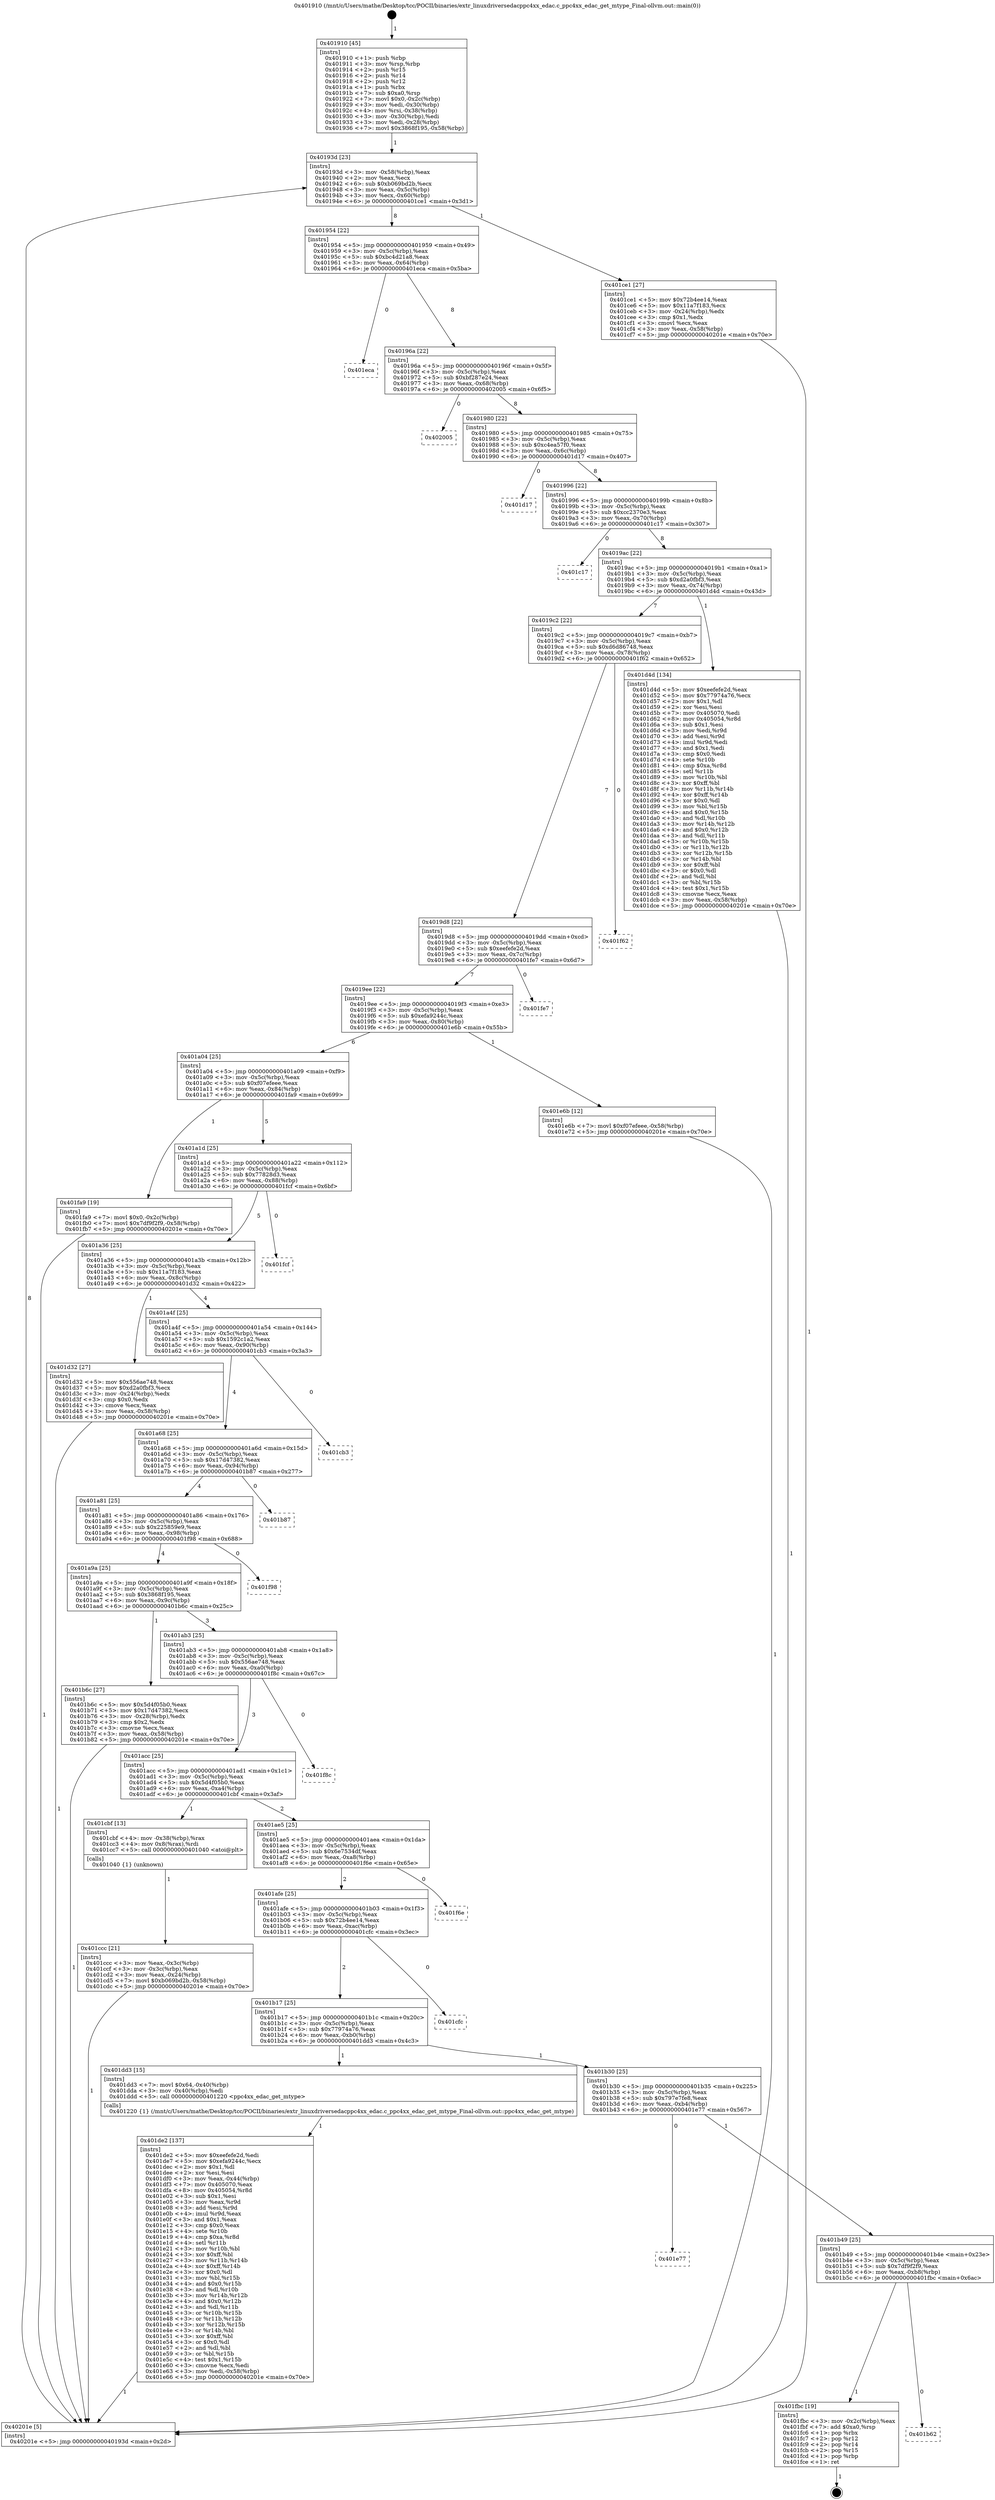 digraph "0x401910" {
  label = "0x401910 (/mnt/c/Users/mathe/Desktop/tcc/POCII/binaries/extr_linuxdriversedacppc4xx_edac.c_ppc4xx_edac_get_mtype_Final-ollvm.out::main(0))"
  labelloc = "t"
  node[shape=record]

  Entry [label="",width=0.3,height=0.3,shape=circle,fillcolor=black,style=filled]
  "0x40193d" [label="{
     0x40193d [23]\l
     | [instrs]\l
     &nbsp;&nbsp;0x40193d \<+3\>: mov -0x58(%rbp),%eax\l
     &nbsp;&nbsp;0x401940 \<+2\>: mov %eax,%ecx\l
     &nbsp;&nbsp;0x401942 \<+6\>: sub $0xb069bd2b,%ecx\l
     &nbsp;&nbsp;0x401948 \<+3\>: mov %eax,-0x5c(%rbp)\l
     &nbsp;&nbsp;0x40194b \<+3\>: mov %ecx,-0x60(%rbp)\l
     &nbsp;&nbsp;0x40194e \<+6\>: je 0000000000401ce1 \<main+0x3d1\>\l
  }"]
  "0x401ce1" [label="{
     0x401ce1 [27]\l
     | [instrs]\l
     &nbsp;&nbsp;0x401ce1 \<+5\>: mov $0x72b4ee14,%eax\l
     &nbsp;&nbsp;0x401ce6 \<+5\>: mov $0x11a7f183,%ecx\l
     &nbsp;&nbsp;0x401ceb \<+3\>: mov -0x24(%rbp),%edx\l
     &nbsp;&nbsp;0x401cee \<+3\>: cmp $0x1,%edx\l
     &nbsp;&nbsp;0x401cf1 \<+3\>: cmovl %ecx,%eax\l
     &nbsp;&nbsp;0x401cf4 \<+3\>: mov %eax,-0x58(%rbp)\l
     &nbsp;&nbsp;0x401cf7 \<+5\>: jmp 000000000040201e \<main+0x70e\>\l
  }"]
  "0x401954" [label="{
     0x401954 [22]\l
     | [instrs]\l
     &nbsp;&nbsp;0x401954 \<+5\>: jmp 0000000000401959 \<main+0x49\>\l
     &nbsp;&nbsp;0x401959 \<+3\>: mov -0x5c(%rbp),%eax\l
     &nbsp;&nbsp;0x40195c \<+5\>: sub $0xbc4d21a8,%eax\l
     &nbsp;&nbsp;0x401961 \<+3\>: mov %eax,-0x64(%rbp)\l
     &nbsp;&nbsp;0x401964 \<+6\>: je 0000000000401eca \<main+0x5ba\>\l
  }"]
  Exit [label="",width=0.3,height=0.3,shape=circle,fillcolor=black,style=filled,peripheries=2]
  "0x401eca" [label="{
     0x401eca\l
  }", style=dashed]
  "0x40196a" [label="{
     0x40196a [22]\l
     | [instrs]\l
     &nbsp;&nbsp;0x40196a \<+5\>: jmp 000000000040196f \<main+0x5f\>\l
     &nbsp;&nbsp;0x40196f \<+3\>: mov -0x5c(%rbp),%eax\l
     &nbsp;&nbsp;0x401972 \<+5\>: sub $0xbf287e24,%eax\l
     &nbsp;&nbsp;0x401977 \<+3\>: mov %eax,-0x68(%rbp)\l
     &nbsp;&nbsp;0x40197a \<+6\>: je 0000000000402005 \<main+0x6f5\>\l
  }"]
  "0x401b62" [label="{
     0x401b62\l
  }", style=dashed]
  "0x402005" [label="{
     0x402005\l
  }", style=dashed]
  "0x401980" [label="{
     0x401980 [22]\l
     | [instrs]\l
     &nbsp;&nbsp;0x401980 \<+5\>: jmp 0000000000401985 \<main+0x75\>\l
     &nbsp;&nbsp;0x401985 \<+3\>: mov -0x5c(%rbp),%eax\l
     &nbsp;&nbsp;0x401988 \<+5\>: sub $0xc4ea57f0,%eax\l
     &nbsp;&nbsp;0x40198d \<+3\>: mov %eax,-0x6c(%rbp)\l
     &nbsp;&nbsp;0x401990 \<+6\>: je 0000000000401d17 \<main+0x407\>\l
  }"]
  "0x401fbc" [label="{
     0x401fbc [19]\l
     | [instrs]\l
     &nbsp;&nbsp;0x401fbc \<+3\>: mov -0x2c(%rbp),%eax\l
     &nbsp;&nbsp;0x401fbf \<+7\>: add $0xa0,%rsp\l
     &nbsp;&nbsp;0x401fc6 \<+1\>: pop %rbx\l
     &nbsp;&nbsp;0x401fc7 \<+2\>: pop %r12\l
     &nbsp;&nbsp;0x401fc9 \<+2\>: pop %r14\l
     &nbsp;&nbsp;0x401fcb \<+2\>: pop %r15\l
     &nbsp;&nbsp;0x401fcd \<+1\>: pop %rbp\l
     &nbsp;&nbsp;0x401fce \<+1\>: ret\l
  }"]
  "0x401d17" [label="{
     0x401d17\l
  }", style=dashed]
  "0x401996" [label="{
     0x401996 [22]\l
     | [instrs]\l
     &nbsp;&nbsp;0x401996 \<+5\>: jmp 000000000040199b \<main+0x8b\>\l
     &nbsp;&nbsp;0x40199b \<+3\>: mov -0x5c(%rbp),%eax\l
     &nbsp;&nbsp;0x40199e \<+5\>: sub $0xcc2370e3,%eax\l
     &nbsp;&nbsp;0x4019a3 \<+3\>: mov %eax,-0x70(%rbp)\l
     &nbsp;&nbsp;0x4019a6 \<+6\>: je 0000000000401c17 \<main+0x307\>\l
  }"]
  "0x401b49" [label="{
     0x401b49 [25]\l
     | [instrs]\l
     &nbsp;&nbsp;0x401b49 \<+5\>: jmp 0000000000401b4e \<main+0x23e\>\l
     &nbsp;&nbsp;0x401b4e \<+3\>: mov -0x5c(%rbp),%eax\l
     &nbsp;&nbsp;0x401b51 \<+5\>: sub $0x7df9f2f9,%eax\l
     &nbsp;&nbsp;0x401b56 \<+6\>: mov %eax,-0xb8(%rbp)\l
     &nbsp;&nbsp;0x401b5c \<+6\>: je 0000000000401fbc \<main+0x6ac\>\l
  }"]
  "0x401c17" [label="{
     0x401c17\l
  }", style=dashed]
  "0x4019ac" [label="{
     0x4019ac [22]\l
     | [instrs]\l
     &nbsp;&nbsp;0x4019ac \<+5\>: jmp 00000000004019b1 \<main+0xa1\>\l
     &nbsp;&nbsp;0x4019b1 \<+3\>: mov -0x5c(%rbp),%eax\l
     &nbsp;&nbsp;0x4019b4 \<+5\>: sub $0xd2a0fbf3,%eax\l
     &nbsp;&nbsp;0x4019b9 \<+3\>: mov %eax,-0x74(%rbp)\l
     &nbsp;&nbsp;0x4019bc \<+6\>: je 0000000000401d4d \<main+0x43d\>\l
  }"]
  "0x401e77" [label="{
     0x401e77\l
  }", style=dashed]
  "0x401d4d" [label="{
     0x401d4d [134]\l
     | [instrs]\l
     &nbsp;&nbsp;0x401d4d \<+5\>: mov $0xeefefe2d,%eax\l
     &nbsp;&nbsp;0x401d52 \<+5\>: mov $0x77974a76,%ecx\l
     &nbsp;&nbsp;0x401d57 \<+2\>: mov $0x1,%dl\l
     &nbsp;&nbsp;0x401d59 \<+2\>: xor %esi,%esi\l
     &nbsp;&nbsp;0x401d5b \<+7\>: mov 0x405070,%edi\l
     &nbsp;&nbsp;0x401d62 \<+8\>: mov 0x405054,%r8d\l
     &nbsp;&nbsp;0x401d6a \<+3\>: sub $0x1,%esi\l
     &nbsp;&nbsp;0x401d6d \<+3\>: mov %edi,%r9d\l
     &nbsp;&nbsp;0x401d70 \<+3\>: add %esi,%r9d\l
     &nbsp;&nbsp;0x401d73 \<+4\>: imul %r9d,%edi\l
     &nbsp;&nbsp;0x401d77 \<+3\>: and $0x1,%edi\l
     &nbsp;&nbsp;0x401d7a \<+3\>: cmp $0x0,%edi\l
     &nbsp;&nbsp;0x401d7d \<+4\>: sete %r10b\l
     &nbsp;&nbsp;0x401d81 \<+4\>: cmp $0xa,%r8d\l
     &nbsp;&nbsp;0x401d85 \<+4\>: setl %r11b\l
     &nbsp;&nbsp;0x401d89 \<+3\>: mov %r10b,%bl\l
     &nbsp;&nbsp;0x401d8c \<+3\>: xor $0xff,%bl\l
     &nbsp;&nbsp;0x401d8f \<+3\>: mov %r11b,%r14b\l
     &nbsp;&nbsp;0x401d92 \<+4\>: xor $0xff,%r14b\l
     &nbsp;&nbsp;0x401d96 \<+3\>: xor $0x0,%dl\l
     &nbsp;&nbsp;0x401d99 \<+3\>: mov %bl,%r15b\l
     &nbsp;&nbsp;0x401d9c \<+4\>: and $0x0,%r15b\l
     &nbsp;&nbsp;0x401da0 \<+3\>: and %dl,%r10b\l
     &nbsp;&nbsp;0x401da3 \<+3\>: mov %r14b,%r12b\l
     &nbsp;&nbsp;0x401da6 \<+4\>: and $0x0,%r12b\l
     &nbsp;&nbsp;0x401daa \<+3\>: and %dl,%r11b\l
     &nbsp;&nbsp;0x401dad \<+3\>: or %r10b,%r15b\l
     &nbsp;&nbsp;0x401db0 \<+3\>: or %r11b,%r12b\l
     &nbsp;&nbsp;0x401db3 \<+3\>: xor %r12b,%r15b\l
     &nbsp;&nbsp;0x401db6 \<+3\>: or %r14b,%bl\l
     &nbsp;&nbsp;0x401db9 \<+3\>: xor $0xff,%bl\l
     &nbsp;&nbsp;0x401dbc \<+3\>: or $0x0,%dl\l
     &nbsp;&nbsp;0x401dbf \<+2\>: and %dl,%bl\l
     &nbsp;&nbsp;0x401dc1 \<+3\>: or %bl,%r15b\l
     &nbsp;&nbsp;0x401dc4 \<+4\>: test $0x1,%r15b\l
     &nbsp;&nbsp;0x401dc8 \<+3\>: cmovne %ecx,%eax\l
     &nbsp;&nbsp;0x401dcb \<+3\>: mov %eax,-0x58(%rbp)\l
     &nbsp;&nbsp;0x401dce \<+5\>: jmp 000000000040201e \<main+0x70e\>\l
  }"]
  "0x4019c2" [label="{
     0x4019c2 [22]\l
     | [instrs]\l
     &nbsp;&nbsp;0x4019c2 \<+5\>: jmp 00000000004019c7 \<main+0xb7\>\l
     &nbsp;&nbsp;0x4019c7 \<+3\>: mov -0x5c(%rbp),%eax\l
     &nbsp;&nbsp;0x4019ca \<+5\>: sub $0xd6d86748,%eax\l
     &nbsp;&nbsp;0x4019cf \<+3\>: mov %eax,-0x78(%rbp)\l
     &nbsp;&nbsp;0x4019d2 \<+6\>: je 0000000000401f62 \<main+0x652\>\l
  }"]
  "0x401de2" [label="{
     0x401de2 [137]\l
     | [instrs]\l
     &nbsp;&nbsp;0x401de2 \<+5\>: mov $0xeefefe2d,%edi\l
     &nbsp;&nbsp;0x401de7 \<+5\>: mov $0xefa9244c,%ecx\l
     &nbsp;&nbsp;0x401dec \<+2\>: mov $0x1,%dl\l
     &nbsp;&nbsp;0x401dee \<+2\>: xor %esi,%esi\l
     &nbsp;&nbsp;0x401df0 \<+3\>: mov %eax,-0x44(%rbp)\l
     &nbsp;&nbsp;0x401df3 \<+7\>: mov 0x405070,%eax\l
     &nbsp;&nbsp;0x401dfa \<+8\>: mov 0x405054,%r8d\l
     &nbsp;&nbsp;0x401e02 \<+3\>: sub $0x1,%esi\l
     &nbsp;&nbsp;0x401e05 \<+3\>: mov %eax,%r9d\l
     &nbsp;&nbsp;0x401e08 \<+3\>: add %esi,%r9d\l
     &nbsp;&nbsp;0x401e0b \<+4\>: imul %r9d,%eax\l
     &nbsp;&nbsp;0x401e0f \<+3\>: and $0x1,%eax\l
     &nbsp;&nbsp;0x401e12 \<+3\>: cmp $0x0,%eax\l
     &nbsp;&nbsp;0x401e15 \<+4\>: sete %r10b\l
     &nbsp;&nbsp;0x401e19 \<+4\>: cmp $0xa,%r8d\l
     &nbsp;&nbsp;0x401e1d \<+4\>: setl %r11b\l
     &nbsp;&nbsp;0x401e21 \<+3\>: mov %r10b,%bl\l
     &nbsp;&nbsp;0x401e24 \<+3\>: xor $0xff,%bl\l
     &nbsp;&nbsp;0x401e27 \<+3\>: mov %r11b,%r14b\l
     &nbsp;&nbsp;0x401e2a \<+4\>: xor $0xff,%r14b\l
     &nbsp;&nbsp;0x401e2e \<+3\>: xor $0x0,%dl\l
     &nbsp;&nbsp;0x401e31 \<+3\>: mov %bl,%r15b\l
     &nbsp;&nbsp;0x401e34 \<+4\>: and $0x0,%r15b\l
     &nbsp;&nbsp;0x401e38 \<+3\>: and %dl,%r10b\l
     &nbsp;&nbsp;0x401e3b \<+3\>: mov %r14b,%r12b\l
     &nbsp;&nbsp;0x401e3e \<+4\>: and $0x0,%r12b\l
     &nbsp;&nbsp;0x401e42 \<+3\>: and %dl,%r11b\l
     &nbsp;&nbsp;0x401e45 \<+3\>: or %r10b,%r15b\l
     &nbsp;&nbsp;0x401e48 \<+3\>: or %r11b,%r12b\l
     &nbsp;&nbsp;0x401e4b \<+3\>: xor %r12b,%r15b\l
     &nbsp;&nbsp;0x401e4e \<+3\>: or %r14b,%bl\l
     &nbsp;&nbsp;0x401e51 \<+3\>: xor $0xff,%bl\l
     &nbsp;&nbsp;0x401e54 \<+3\>: or $0x0,%dl\l
     &nbsp;&nbsp;0x401e57 \<+2\>: and %dl,%bl\l
     &nbsp;&nbsp;0x401e59 \<+3\>: or %bl,%r15b\l
     &nbsp;&nbsp;0x401e5c \<+4\>: test $0x1,%r15b\l
     &nbsp;&nbsp;0x401e60 \<+3\>: cmovne %ecx,%edi\l
     &nbsp;&nbsp;0x401e63 \<+3\>: mov %edi,-0x58(%rbp)\l
     &nbsp;&nbsp;0x401e66 \<+5\>: jmp 000000000040201e \<main+0x70e\>\l
  }"]
  "0x401f62" [label="{
     0x401f62\l
  }", style=dashed]
  "0x4019d8" [label="{
     0x4019d8 [22]\l
     | [instrs]\l
     &nbsp;&nbsp;0x4019d8 \<+5\>: jmp 00000000004019dd \<main+0xcd\>\l
     &nbsp;&nbsp;0x4019dd \<+3\>: mov -0x5c(%rbp),%eax\l
     &nbsp;&nbsp;0x4019e0 \<+5\>: sub $0xeefefe2d,%eax\l
     &nbsp;&nbsp;0x4019e5 \<+3\>: mov %eax,-0x7c(%rbp)\l
     &nbsp;&nbsp;0x4019e8 \<+6\>: je 0000000000401fe7 \<main+0x6d7\>\l
  }"]
  "0x401b30" [label="{
     0x401b30 [25]\l
     | [instrs]\l
     &nbsp;&nbsp;0x401b30 \<+5\>: jmp 0000000000401b35 \<main+0x225\>\l
     &nbsp;&nbsp;0x401b35 \<+3\>: mov -0x5c(%rbp),%eax\l
     &nbsp;&nbsp;0x401b38 \<+5\>: sub $0x797e7fe8,%eax\l
     &nbsp;&nbsp;0x401b3d \<+6\>: mov %eax,-0xb4(%rbp)\l
     &nbsp;&nbsp;0x401b43 \<+6\>: je 0000000000401e77 \<main+0x567\>\l
  }"]
  "0x401fe7" [label="{
     0x401fe7\l
  }", style=dashed]
  "0x4019ee" [label="{
     0x4019ee [22]\l
     | [instrs]\l
     &nbsp;&nbsp;0x4019ee \<+5\>: jmp 00000000004019f3 \<main+0xe3\>\l
     &nbsp;&nbsp;0x4019f3 \<+3\>: mov -0x5c(%rbp),%eax\l
     &nbsp;&nbsp;0x4019f6 \<+5\>: sub $0xefa9244c,%eax\l
     &nbsp;&nbsp;0x4019fb \<+3\>: mov %eax,-0x80(%rbp)\l
     &nbsp;&nbsp;0x4019fe \<+6\>: je 0000000000401e6b \<main+0x55b\>\l
  }"]
  "0x401dd3" [label="{
     0x401dd3 [15]\l
     | [instrs]\l
     &nbsp;&nbsp;0x401dd3 \<+7\>: movl $0x64,-0x40(%rbp)\l
     &nbsp;&nbsp;0x401dda \<+3\>: mov -0x40(%rbp),%edi\l
     &nbsp;&nbsp;0x401ddd \<+5\>: call 0000000000401220 \<ppc4xx_edac_get_mtype\>\l
     | [calls]\l
     &nbsp;&nbsp;0x401220 \{1\} (/mnt/c/Users/mathe/Desktop/tcc/POCII/binaries/extr_linuxdriversedacppc4xx_edac.c_ppc4xx_edac_get_mtype_Final-ollvm.out::ppc4xx_edac_get_mtype)\l
  }"]
  "0x401e6b" [label="{
     0x401e6b [12]\l
     | [instrs]\l
     &nbsp;&nbsp;0x401e6b \<+7\>: movl $0xf07efeee,-0x58(%rbp)\l
     &nbsp;&nbsp;0x401e72 \<+5\>: jmp 000000000040201e \<main+0x70e\>\l
  }"]
  "0x401a04" [label="{
     0x401a04 [25]\l
     | [instrs]\l
     &nbsp;&nbsp;0x401a04 \<+5\>: jmp 0000000000401a09 \<main+0xf9\>\l
     &nbsp;&nbsp;0x401a09 \<+3\>: mov -0x5c(%rbp),%eax\l
     &nbsp;&nbsp;0x401a0c \<+5\>: sub $0xf07efeee,%eax\l
     &nbsp;&nbsp;0x401a11 \<+6\>: mov %eax,-0x84(%rbp)\l
     &nbsp;&nbsp;0x401a17 \<+6\>: je 0000000000401fa9 \<main+0x699\>\l
  }"]
  "0x401b17" [label="{
     0x401b17 [25]\l
     | [instrs]\l
     &nbsp;&nbsp;0x401b17 \<+5\>: jmp 0000000000401b1c \<main+0x20c\>\l
     &nbsp;&nbsp;0x401b1c \<+3\>: mov -0x5c(%rbp),%eax\l
     &nbsp;&nbsp;0x401b1f \<+5\>: sub $0x77974a76,%eax\l
     &nbsp;&nbsp;0x401b24 \<+6\>: mov %eax,-0xb0(%rbp)\l
     &nbsp;&nbsp;0x401b2a \<+6\>: je 0000000000401dd3 \<main+0x4c3\>\l
  }"]
  "0x401fa9" [label="{
     0x401fa9 [19]\l
     | [instrs]\l
     &nbsp;&nbsp;0x401fa9 \<+7\>: movl $0x0,-0x2c(%rbp)\l
     &nbsp;&nbsp;0x401fb0 \<+7\>: movl $0x7df9f2f9,-0x58(%rbp)\l
     &nbsp;&nbsp;0x401fb7 \<+5\>: jmp 000000000040201e \<main+0x70e\>\l
  }"]
  "0x401a1d" [label="{
     0x401a1d [25]\l
     | [instrs]\l
     &nbsp;&nbsp;0x401a1d \<+5\>: jmp 0000000000401a22 \<main+0x112\>\l
     &nbsp;&nbsp;0x401a22 \<+3\>: mov -0x5c(%rbp),%eax\l
     &nbsp;&nbsp;0x401a25 \<+5\>: sub $0x77828d3,%eax\l
     &nbsp;&nbsp;0x401a2a \<+6\>: mov %eax,-0x88(%rbp)\l
     &nbsp;&nbsp;0x401a30 \<+6\>: je 0000000000401fcf \<main+0x6bf\>\l
  }"]
  "0x401cfc" [label="{
     0x401cfc\l
  }", style=dashed]
  "0x401fcf" [label="{
     0x401fcf\l
  }", style=dashed]
  "0x401a36" [label="{
     0x401a36 [25]\l
     | [instrs]\l
     &nbsp;&nbsp;0x401a36 \<+5\>: jmp 0000000000401a3b \<main+0x12b\>\l
     &nbsp;&nbsp;0x401a3b \<+3\>: mov -0x5c(%rbp),%eax\l
     &nbsp;&nbsp;0x401a3e \<+5\>: sub $0x11a7f183,%eax\l
     &nbsp;&nbsp;0x401a43 \<+6\>: mov %eax,-0x8c(%rbp)\l
     &nbsp;&nbsp;0x401a49 \<+6\>: je 0000000000401d32 \<main+0x422\>\l
  }"]
  "0x401afe" [label="{
     0x401afe [25]\l
     | [instrs]\l
     &nbsp;&nbsp;0x401afe \<+5\>: jmp 0000000000401b03 \<main+0x1f3\>\l
     &nbsp;&nbsp;0x401b03 \<+3\>: mov -0x5c(%rbp),%eax\l
     &nbsp;&nbsp;0x401b06 \<+5\>: sub $0x72b4ee14,%eax\l
     &nbsp;&nbsp;0x401b0b \<+6\>: mov %eax,-0xac(%rbp)\l
     &nbsp;&nbsp;0x401b11 \<+6\>: je 0000000000401cfc \<main+0x3ec\>\l
  }"]
  "0x401d32" [label="{
     0x401d32 [27]\l
     | [instrs]\l
     &nbsp;&nbsp;0x401d32 \<+5\>: mov $0x556ae748,%eax\l
     &nbsp;&nbsp;0x401d37 \<+5\>: mov $0xd2a0fbf3,%ecx\l
     &nbsp;&nbsp;0x401d3c \<+3\>: mov -0x24(%rbp),%edx\l
     &nbsp;&nbsp;0x401d3f \<+3\>: cmp $0x0,%edx\l
     &nbsp;&nbsp;0x401d42 \<+3\>: cmove %ecx,%eax\l
     &nbsp;&nbsp;0x401d45 \<+3\>: mov %eax,-0x58(%rbp)\l
     &nbsp;&nbsp;0x401d48 \<+5\>: jmp 000000000040201e \<main+0x70e\>\l
  }"]
  "0x401a4f" [label="{
     0x401a4f [25]\l
     | [instrs]\l
     &nbsp;&nbsp;0x401a4f \<+5\>: jmp 0000000000401a54 \<main+0x144\>\l
     &nbsp;&nbsp;0x401a54 \<+3\>: mov -0x5c(%rbp),%eax\l
     &nbsp;&nbsp;0x401a57 \<+5\>: sub $0x1592c1a2,%eax\l
     &nbsp;&nbsp;0x401a5c \<+6\>: mov %eax,-0x90(%rbp)\l
     &nbsp;&nbsp;0x401a62 \<+6\>: je 0000000000401cb3 \<main+0x3a3\>\l
  }"]
  "0x401f6e" [label="{
     0x401f6e\l
  }", style=dashed]
  "0x401cb3" [label="{
     0x401cb3\l
  }", style=dashed]
  "0x401a68" [label="{
     0x401a68 [25]\l
     | [instrs]\l
     &nbsp;&nbsp;0x401a68 \<+5\>: jmp 0000000000401a6d \<main+0x15d\>\l
     &nbsp;&nbsp;0x401a6d \<+3\>: mov -0x5c(%rbp),%eax\l
     &nbsp;&nbsp;0x401a70 \<+5\>: sub $0x17d47382,%eax\l
     &nbsp;&nbsp;0x401a75 \<+6\>: mov %eax,-0x94(%rbp)\l
     &nbsp;&nbsp;0x401a7b \<+6\>: je 0000000000401b87 \<main+0x277\>\l
  }"]
  "0x401ccc" [label="{
     0x401ccc [21]\l
     | [instrs]\l
     &nbsp;&nbsp;0x401ccc \<+3\>: mov %eax,-0x3c(%rbp)\l
     &nbsp;&nbsp;0x401ccf \<+3\>: mov -0x3c(%rbp),%eax\l
     &nbsp;&nbsp;0x401cd2 \<+3\>: mov %eax,-0x24(%rbp)\l
     &nbsp;&nbsp;0x401cd5 \<+7\>: movl $0xb069bd2b,-0x58(%rbp)\l
     &nbsp;&nbsp;0x401cdc \<+5\>: jmp 000000000040201e \<main+0x70e\>\l
  }"]
  "0x401b87" [label="{
     0x401b87\l
  }", style=dashed]
  "0x401a81" [label="{
     0x401a81 [25]\l
     | [instrs]\l
     &nbsp;&nbsp;0x401a81 \<+5\>: jmp 0000000000401a86 \<main+0x176\>\l
     &nbsp;&nbsp;0x401a86 \<+3\>: mov -0x5c(%rbp),%eax\l
     &nbsp;&nbsp;0x401a89 \<+5\>: sub $0x225859e9,%eax\l
     &nbsp;&nbsp;0x401a8e \<+6\>: mov %eax,-0x98(%rbp)\l
     &nbsp;&nbsp;0x401a94 \<+6\>: je 0000000000401f98 \<main+0x688\>\l
  }"]
  "0x401ae5" [label="{
     0x401ae5 [25]\l
     | [instrs]\l
     &nbsp;&nbsp;0x401ae5 \<+5\>: jmp 0000000000401aea \<main+0x1da\>\l
     &nbsp;&nbsp;0x401aea \<+3\>: mov -0x5c(%rbp),%eax\l
     &nbsp;&nbsp;0x401aed \<+5\>: sub $0x6e7534df,%eax\l
     &nbsp;&nbsp;0x401af2 \<+6\>: mov %eax,-0xa8(%rbp)\l
     &nbsp;&nbsp;0x401af8 \<+6\>: je 0000000000401f6e \<main+0x65e\>\l
  }"]
  "0x401f98" [label="{
     0x401f98\l
  }", style=dashed]
  "0x401a9a" [label="{
     0x401a9a [25]\l
     | [instrs]\l
     &nbsp;&nbsp;0x401a9a \<+5\>: jmp 0000000000401a9f \<main+0x18f\>\l
     &nbsp;&nbsp;0x401a9f \<+3\>: mov -0x5c(%rbp),%eax\l
     &nbsp;&nbsp;0x401aa2 \<+5\>: sub $0x3868f195,%eax\l
     &nbsp;&nbsp;0x401aa7 \<+6\>: mov %eax,-0x9c(%rbp)\l
     &nbsp;&nbsp;0x401aad \<+6\>: je 0000000000401b6c \<main+0x25c\>\l
  }"]
  "0x401cbf" [label="{
     0x401cbf [13]\l
     | [instrs]\l
     &nbsp;&nbsp;0x401cbf \<+4\>: mov -0x38(%rbp),%rax\l
     &nbsp;&nbsp;0x401cc3 \<+4\>: mov 0x8(%rax),%rdi\l
     &nbsp;&nbsp;0x401cc7 \<+5\>: call 0000000000401040 \<atoi@plt\>\l
     | [calls]\l
     &nbsp;&nbsp;0x401040 \{1\} (unknown)\l
  }"]
  "0x401b6c" [label="{
     0x401b6c [27]\l
     | [instrs]\l
     &nbsp;&nbsp;0x401b6c \<+5\>: mov $0x5d4f05b0,%eax\l
     &nbsp;&nbsp;0x401b71 \<+5\>: mov $0x17d47382,%ecx\l
     &nbsp;&nbsp;0x401b76 \<+3\>: mov -0x28(%rbp),%edx\l
     &nbsp;&nbsp;0x401b79 \<+3\>: cmp $0x2,%edx\l
     &nbsp;&nbsp;0x401b7c \<+3\>: cmovne %ecx,%eax\l
     &nbsp;&nbsp;0x401b7f \<+3\>: mov %eax,-0x58(%rbp)\l
     &nbsp;&nbsp;0x401b82 \<+5\>: jmp 000000000040201e \<main+0x70e\>\l
  }"]
  "0x401ab3" [label="{
     0x401ab3 [25]\l
     | [instrs]\l
     &nbsp;&nbsp;0x401ab3 \<+5\>: jmp 0000000000401ab8 \<main+0x1a8\>\l
     &nbsp;&nbsp;0x401ab8 \<+3\>: mov -0x5c(%rbp),%eax\l
     &nbsp;&nbsp;0x401abb \<+5\>: sub $0x556ae748,%eax\l
     &nbsp;&nbsp;0x401ac0 \<+6\>: mov %eax,-0xa0(%rbp)\l
     &nbsp;&nbsp;0x401ac6 \<+6\>: je 0000000000401f8c \<main+0x67c\>\l
  }"]
  "0x40201e" [label="{
     0x40201e [5]\l
     | [instrs]\l
     &nbsp;&nbsp;0x40201e \<+5\>: jmp 000000000040193d \<main+0x2d\>\l
  }"]
  "0x401910" [label="{
     0x401910 [45]\l
     | [instrs]\l
     &nbsp;&nbsp;0x401910 \<+1\>: push %rbp\l
     &nbsp;&nbsp;0x401911 \<+3\>: mov %rsp,%rbp\l
     &nbsp;&nbsp;0x401914 \<+2\>: push %r15\l
     &nbsp;&nbsp;0x401916 \<+2\>: push %r14\l
     &nbsp;&nbsp;0x401918 \<+2\>: push %r12\l
     &nbsp;&nbsp;0x40191a \<+1\>: push %rbx\l
     &nbsp;&nbsp;0x40191b \<+7\>: sub $0xa0,%rsp\l
     &nbsp;&nbsp;0x401922 \<+7\>: movl $0x0,-0x2c(%rbp)\l
     &nbsp;&nbsp;0x401929 \<+3\>: mov %edi,-0x30(%rbp)\l
     &nbsp;&nbsp;0x40192c \<+4\>: mov %rsi,-0x38(%rbp)\l
     &nbsp;&nbsp;0x401930 \<+3\>: mov -0x30(%rbp),%edi\l
     &nbsp;&nbsp;0x401933 \<+3\>: mov %edi,-0x28(%rbp)\l
     &nbsp;&nbsp;0x401936 \<+7\>: movl $0x3868f195,-0x58(%rbp)\l
  }"]
  "0x401acc" [label="{
     0x401acc [25]\l
     | [instrs]\l
     &nbsp;&nbsp;0x401acc \<+5\>: jmp 0000000000401ad1 \<main+0x1c1\>\l
     &nbsp;&nbsp;0x401ad1 \<+3\>: mov -0x5c(%rbp),%eax\l
     &nbsp;&nbsp;0x401ad4 \<+5\>: sub $0x5d4f05b0,%eax\l
     &nbsp;&nbsp;0x401ad9 \<+6\>: mov %eax,-0xa4(%rbp)\l
     &nbsp;&nbsp;0x401adf \<+6\>: je 0000000000401cbf \<main+0x3af\>\l
  }"]
  "0x401f8c" [label="{
     0x401f8c\l
  }", style=dashed]
  Entry -> "0x401910" [label=" 1"]
  "0x40193d" -> "0x401ce1" [label=" 1"]
  "0x40193d" -> "0x401954" [label=" 8"]
  "0x401fbc" -> Exit [label=" 1"]
  "0x401954" -> "0x401eca" [label=" 0"]
  "0x401954" -> "0x40196a" [label=" 8"]
  "0x401b49" -> "0x401b62" [label=" 0"]
  "0x40196a" -> "0x402005" [label=" 0"]
  "0x40196a" -> "0x401980" [label=" 8"]
  "0x401b49" -> "0x401fbc" [label=" 1"]
  "0x401980" -> "0x401d17" [label=" 0"]
  "0x401980" -> "0x401996" [label=" 8"]
  "0x401b30" -> "0x401b49" [label=" 1"]
  "0x401996" -> "0x401c17" [label=" 0"]
  "0x401996" -> "0x4019ac" [label=" 8"]
  "0x401b30" -> "0x401e77" [label=" 0"]
  "0x4019ac" -> "0x401d4d" [label=" 1"]
  "0x4019ac" -> "0x4019c2" [label=" 7"]
  "0x401fa9" -> "0x40201e" [label=" 1"]
  "0x4019c2" -> "0x401f62" [label=" 0"]
  "0x4019c2" -> "0x4019d8" [label=" 7"]
  "0x401e6b" -> "0x40201e" [label=" 1"]
  "0x4019d8" -> "0x401fe7" [label=" 0"]
  "0x4019d8" -> "0x4019ee" [label=" 7"]
  "0x401de2" -> "0x40201e" [label=" 1"]
  "0x4019ee" -> "0x401e6b" [label=" 1"]
  "0x4019ee" -> "0x401a04" [label=" 6"]
  "0x401dd3" -> "0x401de2" [label=" 1"]
  "0x401a04" -> "0x401fa9" [label=" 1"]
  "0x401a04" -> "0x401a1d" [label=" 5"]
  "0x401b17" -> "0x401dd3" [label=" 1"]
  "0x401a1d" -> "0x401fcf" [label=" 0"]
  "0x401a1d" -> "0x401a36" [label=" 5"]
  "0x401b17" -> "0x401b30" [label=" 1"]
  "0x401a36" -> "0x401d32" [label=" 1"]
  "0x401a36" -> "0x401a4f" [label=" 4"]
  "0x401afe" -> "0x401cfc" [label=" 0"]
  "0x401a4f" -> "0x401cb3" [label=" 0"]
  "0x401a4f" -> "0x401a68" [label=" 4"]
  "0x401afe" -> "0x401b17" [label=" 2"]
  "0x401a68" -> "0x401b87" [label=" 0"]
  "0x401a68" -> "0x401a81" [label=" 4"]
  "0x401ae5" -> "0x401f6e" [label=" 0"]
  "0x401a81" -> "0x401f98" [label=" 0"]
  "0x401a81" -> "0x401a9a" [label=" 4"]
  "0x401ae5" -> "0x401afe" [label=" 2"]
  "0x401a9a" -> "0x401b6c" [label=" 1"]
  "0x401a9a" -> "0x401ab3" [label=" 3"]
  "0x401b6c" -> "0x40201e" [label=" 1"]
  "0x401910" -> "0x40193d" [label=" 1"]
  "0x40201e" -> "0x40193d" [label=" 8"]
  "0x401d4d" -> "0x40201e" [label=" 1"]
  "0x401ab3" -> "0x401f8c" [label=" 0"]
  "0x401ab3" -> "0x401acc" [label=" 3"]
  "0x401d32" -> "0x40201e" [label=" 1"]
  "0x401acc" -> "0x401cbf" [label=" 1"]
  "0x401acc" -> "0x401ae5" [label=" 2"]
  "0x401cbf" -> "0x401ccc" [label=" 1"]
  "0x401ccc" -> "0x40201e" [label=" 1"]
  "0x401ce1" -> "0x40201e" [label=" 1"]
}
